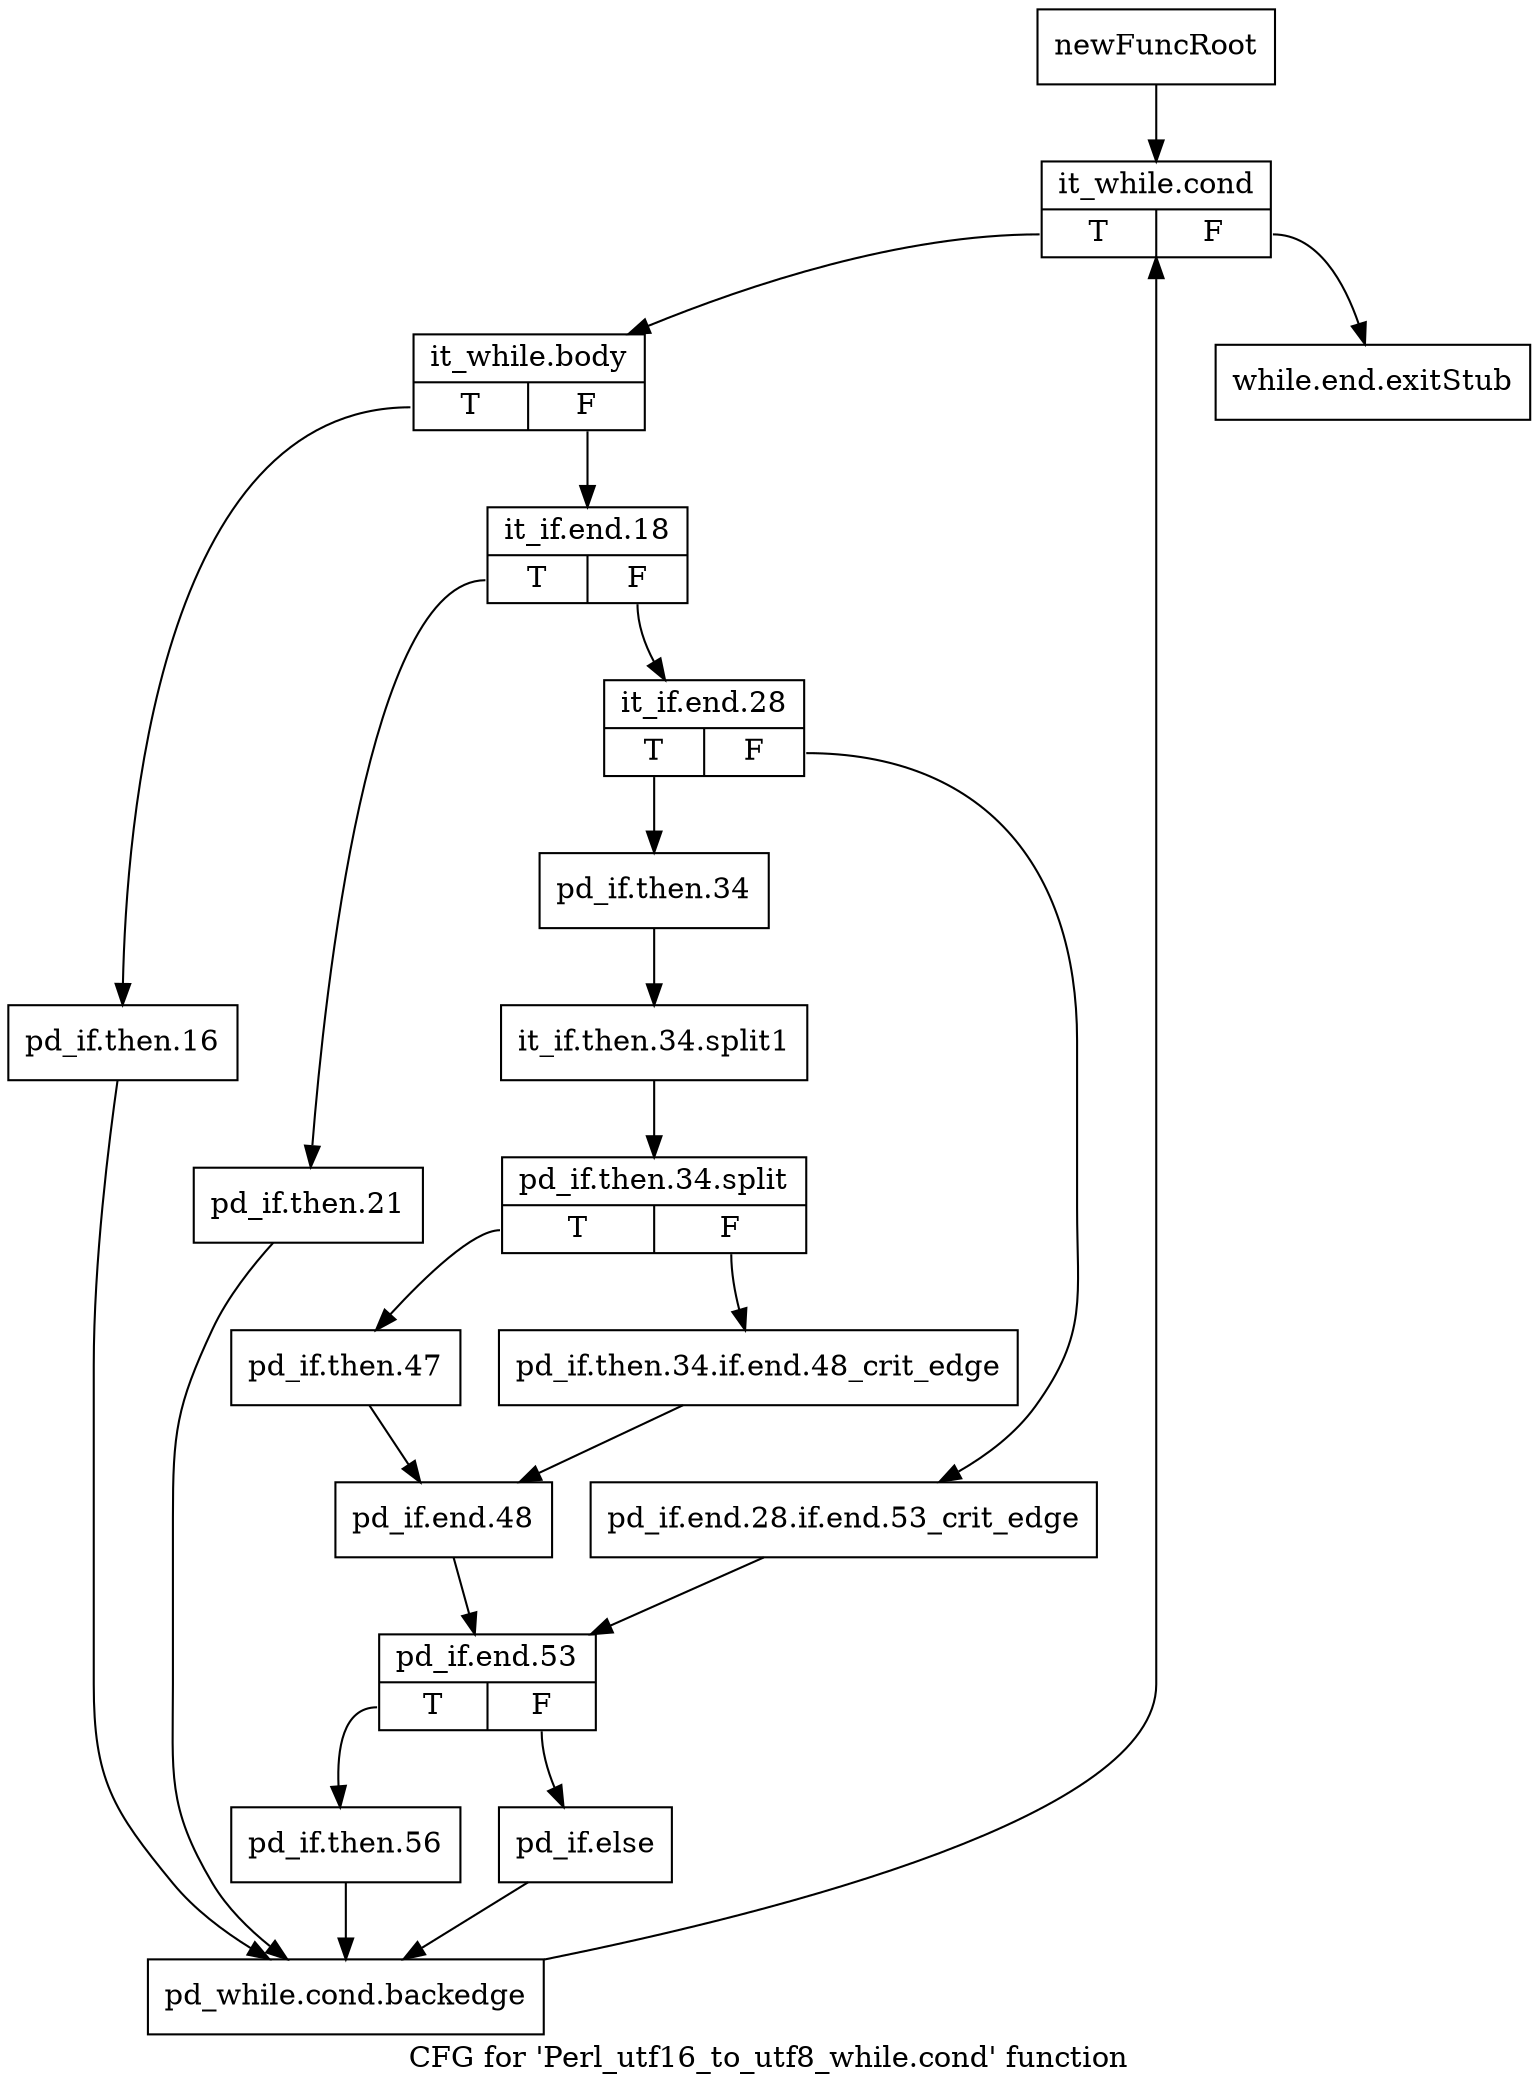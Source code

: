 digraph "CFG for 'Perl_utf16_to_utf8_while.cond' function" {
	label="CFG for 'Perl_utf16_to_utf8_while.cond' function";

	Node0x57e7bf0 [shape=record,label="{newFuncRoot}"];
	Node0x57e7bf0 -> Node0x57e7c90;
	Node0x57e7c40 [shape=record,label="{while.end.exitStub}"];
	Node0x57e7c90 [shape=record,label="{it_while.cond|{<s0>T|<s1>F}}"];
	Node0x57e7c90:s0 -> Node0x57e7ce0;
	Node0x57e7c90:s1 -> Node0x57e7c40;
	Node0x57e7ce0 [shape=record,label="{it_while.body|{<s0>T|<s1>F}}"];
	Node0x57e7ce0:s0 -> Node0x57e80a0;
	Node0x57e7ce0:s1 -> Node0x57e7d30;
	Node0x57e7d30 [shape=record,label="{it_if.end.18|{<s0>T|<s1>F}}"];
	Node0x57e7d30:s0 -> Node0x57e8050;
	Node0x57e7d30:s1 -> Node0x57e7d80;
	Node0x57e7d80 [shape=record,label="{it_if.end.28|{<s0>T|<s1>F}}"];
	Node0x57e7d80:s0 -> Node0x57e7e20;
	Node0x57e7d80:s1 -> Node0x57e7dd0;
	Node0x57e7dd0 [shape=record,label="{pd_if.end.28.if.end.53_crit_edge}"];
	Node0x57e7dd0 -> Node0x57e7f60;
	Node0x57e7e20 [shape=record,label="{pd_if.then.34}"];
	Node0x57e7e20 -> Node0x690efd0;
	Node0x690efd0 [shape=record,label="{it_if.then.34.split1}"];
	Node0x690efd0 -> Node0x6bd30d0;
	Node0x6bd30d0 [shape=record,label="{pd_if.then.34.split|{<s0>T|<s1>F}}"];
	Node0x6bd30d0:s0 -> Node0x57e7ec0;
	Node0x6bd30d0:s1 -> Node0x57e7e70;
	Node0x57e7e70 [shape=record,label="{pd_if.then.34.if.end.48_crit_edge}"];
	Node0x57e7e70 -> Node0x57e7f10;
	Node0x57e7ec0 [shape=record,label="{pd_if.then.47}"];
	Node0x57e7ec0 -> Node0x57e7f10;
	Node0x57e7f10 [shape=record,label="{pd_if.end.48}"];
	Node0x57e7f10 -> Node0x57e7f60;
	Node0x57e7f60 [shape=record,label="{pd_if.end.53|{<s0>T|<s1>F}}"];
	Node0x57e7f60:s0 -> Node0x57e8000;
	Node0x57e7f60:s1 -> Node0x57e7fb0;
	Node0x57e7fb0 [shape=record,label="{pd_if.else}"];
	Node0x57e7fb0 -> Node0x57e80f0;
	Node0x57e8000 [shape=record,label="{pd_if.then.56}"];
	Node0x57e8000 -> Node0x57e80f0;
	Node0x57e8050 [shape=record,label="{pd_if.then.21}"];
	Node0x57e8050 -> Node0x57e80f0;
	Node0x57e80a0 [shape=record,label="{pd_if.then.16}"];
	Node0x57e80a0 -> Node0x57e80f0;
	Node0x57e80f0 [shape=record,label="{pd_while.cond.backedge}"];
	Node0x57e80f0 -> Node0x57e7c90;
}
